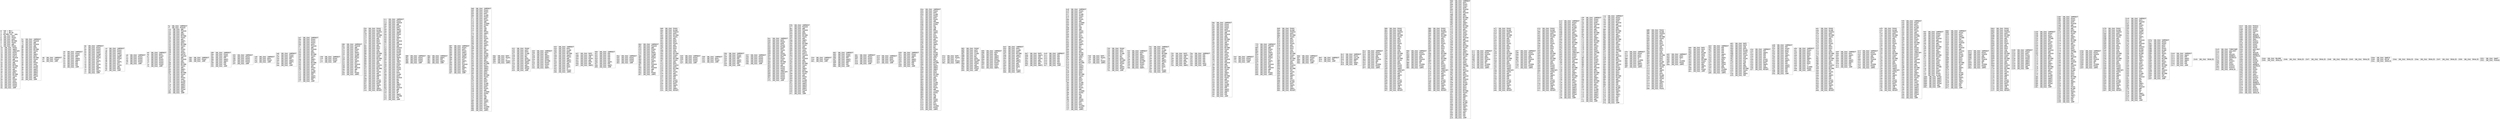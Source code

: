 digraph "graph.cfg.gv" {
	subgraph global {
		node [fontname=Courier fontsize=30.0 rank=same shape=box]
		block_0 [label="0: %00 = #0x1\l2: %01 = #0x40\l4: MSTORE(%01, %00)\l5: [NO_SSA] DUP1\l6: [NO_SSA] PUSH1\l8: [NO_SSA] DUP2\l9: [NO_SSA] MSTORE\la: [NO_SSA] PUSH1\lc: [NO_SSA] ADD\ld: [NO_SSA] PUSH2\l10: [NO_SSA] PUSH1\l12: [NO_SSA] SWAP2\l13: [NO_SSA] CODECOPY\l14: [NO_SSA] PUSH1\l16: [NO_SSA] PUSH1\l18: [NO_SSA] DUP12\l19: [NO_SSA] PUSH20\l2e: [NO_SSA] AND\l2f: [NO_SSA] PUSH20\l44: [NO_SSA] AND\l45: [NO_SSA] DUP2\l46: [NO_SSA] MSTORE\l47: [NO_SSA] PUSH1\l49: [NO_SSA] ADD\l4a: [NO_SSA] SWAP1\l4b: [NO_SSA] DUP2\l4c: [NO_SSA] MSTORE\l4d: [NO_SSA] PUSH1\l4f: [NO_SSA] ADD\l50: [NO_SSA] PUSH1\l52: [NO_SSA] SHA3\l53: [NO_SSA] PUSH1\l55: [NO_SSA] PUSH2\l58: [NO_SSA] PUSH2\l5b: [NO_SSA] JUMP\l"]
		block_5c [label="5c: [NO_SSA] JUMPDEST\l5d: [NO_SSA] PUSH20\l72: [NO_SSA] AND\l73: [NO_SSA] PUSH20\l88: [NO_SSA] AND\l89: [NO_SSA] DUP2\l8a: [NO_SSA] MSTORE\l8b: [NO_SSA] PUSH1\l8d: [NO_SSA] ADD\l8e: [NO_SSA] SWAP1\l8f: [NO_SSA] DUP2\l90: [NO_SSA] MSTORE\l91: [NO_SSA] PUSH1\l93: [NO_SSA] ADD\l94: [NO_SSA] PUSH1\l96: [NO_SSA] SHA3\l97: [NO_SSA] SLOAD\l98: [NO_SSA] PUSH2\l9b: [NO_SSA] SWAP1\l9c: [NO_SSA] SWAP3\l9d: [NO_SSA] SWAP2\l9e: [NO_SSA] SWAP1\l9f: [NO_SSA] PUSH4\la4: [NO_SSA] AND\la5: [NO_SSA] JUMP\l"]
		block_a6 [label="a6: [NO_SSA] JUMPDEST\la7: [NO_SSA] PUSH2\laa: [NO_SSA] JUMP\l"]
		block_ab [label="ab: [NO_SSA] JUMPDEST\lac: [NO_SSA] PUSH1\lae: [NO_SSA] SWAP1\laf: [NO_SSA] POP\lb0: [NO_SSA] SWAP4\lb1: [NO_SSA] SWAP3\lb2: [NO_SSA] POP\lb3: [NO_SSA] POP\lb4: [NO_SSA] POP\lb5: [NO_SSA] JUMP\l"]
		block_b6 [label="b6: [NO_SSA] JUMPDEST\lb7: [NO_SSA] PUSH1\lb9: [NO_SSA] PUSH1\lbb: [NO_SSA] PUSH1\lbd: [NO_SSA] SWAP1\lbe: [NO_SSA] SLOAD\lbf: [NO_SSA] SWAP1\lc0: [NO_SSA] PUSH2\lc3: [NO_SSA] EXP\lc4: [NO_SSA] SWAP1\lc5: [NO_SSA] DIV\lc6: [NO_SSA] PUSH1\lc8: [NO_SSA] AND\lc9: [NO_SSA] SWAP1\lca: [NO_SSA] POP\lcb: [NO_SSA] SWAP1\lcc: [NO_SSA] JUMP\l"]
		block_cd [label="cd: [NO_SSA] JUMPDEST\lce: [NO_SSA] PUSH1\ld0: [NO_SSA] PUSH1\ld2: [NO_SSA] SWAP1\ld3: [NO_SSA] SLOAD\ld4: [NO_SSA] SWAP1\ld5: [NO_SSA] PUSH2\ld8: [NO_SSA] EXP\ld9: [NO_SSA] SWAP1\lda: [NO_SSA] DIV\ldb: [NO_SSA] PUSH1\ldd: [NO_SSA] AND\lde: [NO_SSA] DUP2\ldf: [NO_SSA] JUMP\l"]
		block_e0 [label="e0: [NO_SSA] JUMPDEST\le1: [NO_SSA] PUSH1\le3: [NO_SSA] PUSH2\le6: [NO_SSA] PUSH2\le9: [NO_SSA] PUSH2\lec: [NO_SSA] JUMP\l"]
		block_ed [label="ed: [NO_SSA] JUMPDEST\lee: [NO_SSA] DUP5\lef: [NO_SSA] PUSH2\lf2: [NO_SSA] DUP6\lf3: [NO_SSA] PUSH1\lf5: [NO_SSA] PUSH1\lf7: [NO_SSA] PUSH2\lfa: [NO_SSA] PUSH2\lfd: [NO_SSA] JUMP\l"]
		block_fe [label="fe: [NO_SSA] JUMPDEST\lff: [NO_SSA] PUSH20\l114: [NO_SSA] AND\l115: [NO_SSA] PUSH20\l12a: [NO_SSA] AND\l12b: [NO_SSA] DUP2\l12c: [NO_SSA] MSTORE\l12d: [NO_SSA] PUSH1\l12f: [NO_SSA] ADD\l130: [NO_SSA] SWAP1\l131: [NO_SSA] DUP2\l132: [NO_SSA] MSTORE\l133: [NO_SSA] PUSH1\l135: [NO_SSA] ADD\l136: [NO_SSA] PUSH1\l138: [NO_SSA] SHA3\l139: [NO_SSA] PUSH1\l13b: [NO_SSA] DUP10\l13c: [NO_SSA] PUSH20\l151: [NO_SSA] AND\l152: [NO_SSA] PUSH20\l167: [NO_SSA] AND\l168: [NO_SSA] DUP2\l169: [NO_SSA] MSTORE\l16a: [NO_SSA] PUSH1\l16c: [NO_SSA] ADD\l16d: [NO_SSA] SWAP1\l16e: [NO_SSA] DUP2\l16f: [NO_SSA] MSTORE\l170: [NO_SSA] PUSH1\l172: [NO_SSA] ADD\l173: [NO_SSA] PUSH1\l175: [NO_SSA] SHA3\l176: [NO_SSA] SLOAD\l177: [NO_SSA] PUSH2\l17a: [NO_SSA] SWAP1\l17b: [NO_SSA] SWAP2\l17c: [NO_SSA] SWAP1\l17d: [NO_SSA] PUSH4\l182: [NO_SSA] AND\l183: [NO_SSA] JUMP\l"]
		block_184 [label="184: [NO_SSA] JUMPDEST\l185: [NO_SSA] PUSH2\l188: [NO_SSA] JUMP\l"]
		block_189 [label="189: [NO_SSA] JUMPDEST\l18a: [NO_SSA] PUSH1\l18c: [NO_SSA] SWAP1\l18d: [NO_SSA] POP\l18e: [NO_SSA] SWAP3\l18f: [NO_SSA] SWAP2\l190: [NO_SSA] POP\l191: [NO_SSA] POP\l192: [NO_SSA] JUMP\l"]
		block_193 [label="193: [NO_SSA] JUMPDEST\l194: [NO_SSA] PUSH1\l196: [NO_SSA] PUSH2\l199: [NO_SSA] PUSH2\l19c: [NO_SSA] PUSH2\l19f: [NO_SSA] JUMP\l"]
		block_1a0 [label="1a0: [NO_SSA] JUMPDEST\l1a1: [NO_SSA] DUP4\l1a2: [NO_SSA] PUSH2\l1a5: [NO_SSA] JUMP\l"]
		block_1a6 [label="1a6: [NO_SSA] JUMPDEST\l1a7: [NO_SSA] PUSH1\l1a9: [NO_SSA] SWAP1\l1aa: [NO_SSA] POP\l1ab: [NO_SSA] SWAP2\l1ac: [NO_SSA] SWAP1\l1ad: [NO_SSA] POP\l1ae: [NO_SSA] JUMP\l"]
		block_1af [label="1af: [NO_SSA] JUMPDEST\l1b0: [NO_SSA] PUSH1\l1b2: [NO_SSA] PUSH1\l1b4: [NO_SSA] PUSH1\l1b6: [NO_SSA] DUP4\l1b7: [NO_SSA] PUSH20\l1cc: [NO_SSA] AND\l1cd: [NO_SSA] PUSH20\l1e2: [NO_SSA] AND\l1e3: [NO_SSA] DUP2\l1e4: [NO_SSA] MSTORE\l1e5: [NO_SSA] PUSH1\l1e7: [NO_SSA] ADD\l1e8: [NO_SSA] SWAP1\l1e9: [NO_SSA] DUP2\l1ea: [NO_SSA] MSTORE\l1eb: [NO_SSA] PUSH1\l1ed: [NO_SSA] ADD\l1ee: [NO_SSA] PUSH1\l1f0: [NO_SSA] SHA3\l1f1: [NO_SSA] SLOAD\l1f2: [NO_SSA] SWAP1\l1f3: [NO_SSA] POP\l1f4: [NO_SSA] SWAP2\l1f5: [NO_SSA] SWAP1\l1f6: [NO_SSA] POP\l1f7: [NO_SSA] JUMP\l"]
		block_1f8 [label="1f8: [NO_SSA] JUMPDEST\l1f9: [NO_SSA] PUSH2\l1fc: [NO_SSA] PUSH2\l1ff: [NO_SSA] JUMP\l"]
		block_200 [label="200: [NO_SSA] JUMPDEST\l201: [NO_SSA] PUSH20\l216: [NO_SSA] AND\l217: [NO_SSA] PUSH1\l219: [NO_SSA] DUP1\l21a: [NO_SSA] SWAP1\l21b: [NO_SSA] SLOAD\l21c: [NO_SSA] SWAP1\l21d: [NO_SSA] PUSH2\l220: [NO_SSA] EXP\l221: [NO_SSA] SWAP1\l222: [NO_SSA] DIV\l223: [NO_SSA] PUSH20\l238: [NO_SSA] AND\l239: [NO_SSA] PUSH20\l24e: [NO_SSA] AND\l24f: [NO_SSA] EQ\l250: [NO_SSA] PUSH2\l253: [NO_SSA] JUMPI\l"]
		block_254 [label="254: [NO_SSA] PUSH1\l256: [NO_SSA] MLOAD\l257: [NO_SSA] PUSH32\l278: [NO_SSA] DUP2\l279: [NO_SSA] MSTORE\l27a: [NO_SSA] PUSH1\l27c: [NO_SSA] ADD\l27d: [NO_SSA] DUP1\l27e: [NO_SSA] DUP1\l27f: [NO_SSA] PUSH1\l281: [NO_SSA] ADD\l282: [NO_SSA] DUP3\l283: [NO_SSA] DUP2\l284: [NO_SSA] SUB\l285: [NO_SSA] DUP3\l286: [NO_SSA] MSTORE\l287: [NO_SSA] PUSH1\l289: [NO_SSA] DUP2\l28a: [NO_SSA] MSTORE\l28b: [NO_SSA] PUSH1\l28d: [NO_SSA] ADD\l28e: [NO_SSA] DUP1\l28f: [NO_SSA] PUSH32\l2b0: [NO_SSA] DUP2\l2b1: [NO_SSA] MSTORE\l2b2: [NO_SSA] POP\l2b3: [NO_SSA] PUSH1\l2b5: [NO_SSA] ADD\l2b6: [NO_SSA] SWAP2\l2b7: [NO_SSA] POP\l2b8: [NO_SSA] POP\l2b9: [NO_SSA] PUSH1\l2bb: [NO_SSA] MLOAD\l2bc: [NO_SSA] DUP1\l2bd: [NO_SSA] SWAP2\l2be: [NO_SSA] SUB\l2bf: [NO_SSA] SWAP1\l2c0: [NO_SSA] REVERT\l"]
		block_2c1 [label="2c1: [NO_SSA] JUMPDEST\l2c2: [NO_SSA] PUSH1\l2c4: [NO_SSA] PUSH20\l2d9: [NO_SSA] AND\l2da: [NO_SSA] PUSH1\l2dc: [NO_SSA] DUP1\l2dd: [NO_SSA] SWAP1\l2de: [NO_SSA] SLOAD\l2df: [NO_SSA] SWAP1\l2e0: [NO_SSA] PUSH2\l2e3: [NO_SSA] EXP\l2e4: [NO_SSA] SWAP1\l2e5: [NO_SSA] DIV\l2e6: [NO_SSA] PUSH20\l2fb: [NO_SSA] AND\l2fc: [NO_SSA] PUSH20\l311: [NO_SSA] AND\l312: [NO_SSA] PUSH32\l333: [NO_SSA] PUSH1\l335: [NO_SSA] MLOAD\l336: [NO_SSA] PUSH1\l338: [NO_SSA] MLOAD\l339: [NO_SSA] DUP1\l33a: [NO_SSA] SWAP2\l33b: [NO_SSA] SUB\l33c: [NO_SSA] SWAP1\l33d: [NO_SSA] LOG3\l33e: [NO_SSA] PUSH1\l340: [NO_SSA] DUP1\l341: [NO_SSA] PUSH1\l343: [NO_SSA] PUSH2\l346: [NO_SSA] EXP\l347: [NO_SSA] DUP2\l348: [NO_SSA] SLOAD\l349: [NO_SSA] DUP2\l34a: [NO_SSA] PUSH20\l35f: [NO_SSA] MUL\l360: [NO_SSA] NOT\l361: [NO_SSA] AND\l362: [NO_SSA] SWAP1\l363: [NO_SSA] DUP4\l364: [NO_SSA] PUSH20\l379: [NO_SSA] AND\l37a: [NO_SSA] MUL\l37b: [NO_SSA] OR\l37c: [NO_SSA] SWAP1\l37d: [NO_SSA] SSTORE\l37e: [NO_SSA] POP\l37f: [NO_SSA] JUMP\l"]
		block_380 [label="380: [NO_SSA] JUMPDEST\l381: [NO_SSA] PUSH1\l383: [NO_SSA] PUSH2\l386: [NO_SSA] PUSH2\l389: [NO_SSA] JUMP\l"]
		block_38a [label="38a: [NO_SSA] JUMPDEST\l38b: [NO_SSA] SWAP1\l38c: [NO_SSA] POP\l38d: [NO_SSA] SWAP1\l38e: [NO_SSA] JUMP\l"]
		block_38f [label="38f: [NO_SSA] JUMPDEST\l390: [NO_SSA] PUSH1\l392: [NO_SSA] DUP1\l393: [NO_SSA] PUSH1\l395: [NO_SSA] SWAP1\l396: [NO_SSA] SLOAD\l397: [NO_SSA] SWAP1\l398: [NO_SSA] PUSH2\l39b: [NO_SSA] EXP\l39c: [NO_SSA] SWAP1\l39d: [NO_SSA] DIV\l39e: [NO_SSA] PUSH20\l3b3: [NO_SSA] AND\l3b4: [NO_SSA] SWAP1\l3b5: [NO_SSA] POP\l3b6: [NO_SSA] SWAP1\l3b7: [NO_SSA] JUMP\l"]
		block_3b8 [label="3b8: [NO_SSA] JUMPDEST\l3b9: [NO_SSA] PUSH1\l3bb: [NO_SSA] PUSH1\l3bd: [NO_SSA] DUP1\l3be: [NO_SSA] SLOAD\l3bf: [NO_SSA] PUSH1\l3c1: [NO_SSA] DUP2\l3c2: [NO_SSA] PUSH1\l3c4: [NO_SSA] AND\l3c5: [NO_SSA] ISZERO\l3c6: [NO_SSA] PUSH2\l3c9: [NO_SSA] MUL\l3ca: [NO_SSA] SUB\l3cb: [NO_SSA] AND\l3cc: [NO_SSA] PUSH1\l3ce: [NO_SSA] SWAP1\l3cf: [NO_SSA] DIV\l3d0: [NO_SSA] DUP1\l3d1: [NO_SSA] PUSH1\l3d3: [NO_SSA] ADD\l3d4: [NO_SSA] PUSH1\l3d6: [NO_SSA] DUP1\l3d7: [NO_SSA] SWAP2\l3d8: [NO_SSA] DIV\l3d9: [NO_SSA] MUL\l3da: [NO_SSA] PUSH1\l3dc: [NO_SSA] ADD\l3dd: [NO_SSA] PUSH1\l3df: [NO_SSA] MLOAD\l3e0: [NO_SSA] SWAP1\l3e1: [NO_SSA] DUP2\l3e2: [NO_SSA] ADD\l3e3: [NO_SSA] PUSH1\l3e5: [NO_SSA] MSTORE\l3e6: [NO_SSA] DUP1\l3e7: [NO_SSA] SWAP3\l3e8: [NO_SSA] SWAP2\l3e9: [NO_SSA] SWAP1\l3ea: [NO_SSA] DUP2\l3eb: [NO_SSA] DUP2\l3ec: [NO_SSA] MSTORE\l3ed: [NO_SSA] PUSH1\l3ef: [NO_SSA] ADD\l3f0: [NO_SSA] DUP3\l3f1: [NO_SSA] DUP1\l3f2: [NO_SSA] SLOAD\l3f3: [NO_SSA] PUSH1\l3f5: [NO_SSA] DUP2\l3f6: [NO_SSA] PUSH1\l3f8: [NO_SSA] AND\l3f9: [NO_SSA] ISZERO\l3fa: [NO_SSA] PUSH2\l3fd: [NO_SSA] MUL\l3fe: [NO_SSA] SUB\l3ff: [NO_SSA] AND\l400: [NO_SSA] PUSH1\l402: [NO_SSA] SWAP1\l403: [NO_SSA] DIV\l404: [NO_SSA] DUP1\l405: [NO_SSA] ISZERO\l406: [NO_SSA] PUSH2\l409: [NO_SSA] JUMPI\l"]
		block_40a [label="40a: [NO_SSA] DUP1\l40b: [NO_SSA] PUSH1\l40d: [NO_SSA] LT\l40e: [NO_SSA] PUSH2\l411: [NO_SSA] JUMPI\l"]
		block_412 [label="412: [NO_SSA] PUSH2\l415: [NO_SSA] DUP1\l416: [NO_SSA] DUP4\l417: [NO_SSA] SLOAD\l418: [NO_SSA] DIV\l419: [NO_SSA] MUL\l41a: [NO_SSA] DUP4\l41b: [NO_SSA] MSTORE\l41c: [NO_SSA] SWAP2\l41d: [NO_SSA] PUSH1\l41f: [NO_SSA] ADD\l420: [NO_SSA] SWAP2\l421: [NO_SSA] PUSH2\l424: [NO_SSA] JUMP\l"]
		block_425 [label="425: [NO_SSA] JUMPDEST\l426: [NO_SSA] DUP3\l427: [NO_SSA] ADD\l428: [NO_SSA] SWAP2\l429: [NO_SSA] SWAP1\l42a: [NO_SSA] PUSH1\l42c: [NO_SSA] MSTORE\l42d: [NO_SSA] PUSH1\l42f: [NO_SSA] PUSH1\l431: [NO_SSA] SHA3\l432: [NO_SSA] SWAP1\l"]
		block_433 [label="433: [NO_SSA] JUMPDEST\l434: [NO_SSA] DUP2\l435: [NO_SSA] SLOAD\l436: [NO_SSA] DUP2\l437: [NO_SSA] MSTORE\l438: [NO_SSA] SWAP1\l439: [NO_SSA] PUSH1\l43b: [NO_SSA] ADD\l43c: [NO_SSA] SWAP1\l43d: [NO_SSA] PUSH1\l43f: [NO_SSA] ADD\l440: [NO_SSA] DUP1\l441: [NO_SSA] DUP4\l442: [NO_SSA] GT\l443: [NO_SSA] PUSH2\l446: [NO_SSA] JUMPI\l"]
		block_447 [label="447: [NO_SSA] DUP3\l448: [NO_SSA] SWAP1\l449: [NO_SSA] SUB\l44a: [NO_SSA] PUSH1\l44c: [NO_SSA] AND\l44d: [NO_SSA] DUP3\l44e: [NO_SSA] ADD\l44f: [NO_SSA] SWAP2\l"]
		block_450 [label="450: [NO_SSA] JUMPDEST\l451: [NO_SSA] POP\l452: [NO_SSA] POP\l453: [NO_SSA] POP\l454: [NO_SSA] POP\l455: [NO_SSA] POP\l456: [NO_SSA] SWAP1\l457: [NO_SSA] POP\l458: [NO_SSA] SWAP1\l459: [NO_SSA] JUMP\l"]
		block_45a [label="45a: [NO_SSA] JUMPDEST\l45b: [NO_SSA] PUSH1\l45d: [NO_SSA] PUSH2\l460: [NO_SSA] PUSH2\l463: [NO_SSA] JUMP\l"]
		block_464 [label="464: [NO_SSA] JUMPDEST\l465: [NO_SSA] PUSH20\l47a: [NO_SSA] AND\l47b: [NO_SSA] PUSH1\l47d: [NO_SSA] DUP1\l47e: [NO_SSA] SWAP1\l47f: [NO_SSA] SLOAD\l480: [NO_SSA] SWAP1\l481: [NO_SSA] PUSH2\l484: [NO_SSA] EXP\l485: [NO_SSA] SWAP1\l486: [NO_SSA] DIV\l487: [NO_SSA] PUSH20\l49c: [NO_SSA] AND\l49d: [NO_SSA] PUSH20\l4b2: [NO_SSA] AND\l4b3: [NO_SSA] EQ\l4b4: [NO_SSA] PUSH2\l4b7: [NO_SSA] JUMPI\l"]
		block_4b8 [label="4b8: [NO_SSA] PUSH1\l4ba: [NO_SSA] MLOAD\l4bb: [NO_SSA] PUSH32\l4dc: [NO_SSA] DUP2\l4dd: [NO_SSA] MSTORE\l4de: [NO_SSA] PUSH1\l4e0: [NO_SSA] ADD\l4e1: [NO_SSA] DUP1\l4e2: [NO_SSA] DUP1\l4e3: [NO_SSA] PUSH1\l4e5: [NO_SSA] ADD\l4e6: [NO_SSA] DUP3\l4e7: [NO_SSA] DUP2\l4e8: [NO_SSA] SUB\l4e9: [NO_SSA] DUP3\l4ea: [NO_SSA] MSTORE\l4eb: [NO_SSA] PUSH1\l4ed: [NO_SSA] DUP2\l4ee: [NO_SSA] MSTORE\l4ef: [NO_SSA] PUSH1\l4f1: [NO_SSA] ADD\l4f2: [NO_SSA] DUP1\l4f3: [NO_SSA] PUSH32\l514: [NO_SSA] DUP2\l515: [NO_SSA] MSTORE\l516: [NO_SSA] POP\l517: [NO_SSA] PUSH1\l519: [NO_SSA] ADD\l51a: [NO_SSA] SWAP2\l51b: [NO_SSA] POP\l51c: [NO_SSA] POP\l51d: [NO_SSA] PUSH1\l51f: [NO_SSA] MLOAD\l520: [NO_SSA] DUP1\l521: [NO_SSA] SWAP2\l522: [NO_SSA] SUB\l523: [NO_SSA] SWAP1\l524: [NO_SSA] REVERT\l"]
		block_525 [label="525: [NO_SSA] JUMPDEST\l526: [NO_SSA] PUSH2\l529: [NO_SSA] PUSH2\l52c: [NO_SSA] PUSH2\l52f: [NO_SSA] JUMP\l"]
		block_530 [label="530: [NO_SSA] JUMPDEST\l531: [NO_SSA] DUP4\l532: [NO_SSA] PUSH2\l535: [NO_SSA] JUMP\l"]
		block_536 [label="536: [NO_SSA] JUMPDEST\l537: [NO_SSA] PUSH1\l539: [NO_SSA] SWAP1\l53a: [NO_SSA] POP\l53b: [NO_SSA] SWAP2\l53c: [NO_SSA] SWAP1\l53d: [NO_SSA] POP\l53e: [NO_SSA] JUMP\l"]
		block_53f [label="53f: [NO_SSA] JUMPDEST\l540: [NO_SSA] PUSH1\l542: [NO_SSA] PUSH2\l545: [NO_SSA] PUSH2\l548: [NO_SSA] PUSH2\l54b: [NO_SSA] JUMP\l"]
		block_54c [label="54c: [NO_SSA] JUMPDEST\l54d: [NO_SSA] DUP5\l54e: [NO_SSA] PUSH2\l551: [NO_SSA] DUP6\l552: [NO_SSA] PUSH1\l554: [NO_SSA] MLOAD\l555: [NO_SSA] DUP1\l556: [NO_SSA] PUSH1\l558: [NO_SSA] ADD\l559: [NO_SSA] PUSH1\l55b: [NO_SSA] MSTORE\l55c: [NO_SSA] DUP1\l55d: [NO_SSA] PUSH1\l55f: [NO_SSA] DUP2\l560: [NO_SSA] MSTORE\l561: [NO_SSA] PUSH1\l563: [NO_SSA] ADD\l564: [NO_SSA] PUSH2\l567: [NO_SSA] PUSH1\l569: [NO_SSA] SWAP2\l56a: [NO_SSA] CODECOPY\l56b: [NO_SSA] PUSH1\l56d: [NO_SSA] PUSH1\l56f: [NO_SSA] PUSH2\l572: [NO_SSA] PUSH2\l575: [NO_SSA] JUMP\l"]
		block_576 [label="576: [NO_SSA] JUMPDEST\l577: [NO_SSA] PUSH20\l58c: [NO_SSA] AND\l58d: [NO_SSA] PUSH20\l5a2: [NO_SSA] AND\l5a3: [NO_SSA] DUP2\l5a4: [NO_SSA] MSTORE\l5a5: [NO_SSA] PUSH1\l5a7: [NO_SSA] ADD\l5a8: [NO_SSA] SWAP1\l5a9: [NO_SSA] DUP2\l5aa: [NO_SSA] MSTORE\l5ab: [NO_SSA] PUSH1\l5ad: [NO_SSA] ADD\l5ae: [NO_SSA] PUSH1\l5b0: [NO_SSA] SHA3\l5b1: [NO_SSA] PUSH1\l5b3: [NO_SSA] DUP11\l5b4: [NO_SSA] PUSH20\l5c9: [NO_SSA] AND\l5ca: [NO_SSA] PUSH20\l5df: [NO_SSA] AND\l5e0: [NO_SSA] DUP2\l5e1: [NO_SSA] MSTORE\l5e2: [NO_SSA] PUSH1\l5e4: [NO_SSA] ADD\l5e5: [NO_SSA] SWAP1\l5e6: [NO_SSA] DUP2\l5e7: [NO_SSA] MSTORE\l5e8: [NO_SSA] PUSH1\l5ea: [NO_SSA] ADD\l5eb: [NO_SSA] PUSH1\l5ed: [NO_SSA] SHA3\l5ee: [NO_SSA] SLOAD\l5ef: [NO_SSA] PUSH2\l5f2: [NO_SSA] SWAP1\l5f3: [NO_SSA] SWAP3\l5f4: [NO_SSA] SWAP2\l5f5: [NO_SSA] SWAP1\l5f6: [NO_SSA] PUSH4\l5fb: [NO_SSA] AND\l5fc: [NO_SSA] JUMP\l"]
		block_5fd [label="5fd: [NO_SSA] JUMPDEST\l5fe: [NO_SSA] PUSH2\l601: [NO_SSA] JUMP\l"]
		block_602 [label="602: [NO_SSA] JUMPDEST\l603: [NO_SSA] PUSH1\l605: [NO_SSA] SWAP1\l606: [NO_SSA] POP\l607: [NO_SSA] SWAP3\l608: [NO_SSA] SWAP2\l609: [NO_SSA] POP\l60a: [NO_SSA] POP\l60b: [NO_SSA] JUMP\l"]
		block_60c [label="60c: [NO_SSA] JUMPDEST\l60d: [NO_SSA] PUSH1\l60f: [NO_SSA] PUSH2\l612: [NO_SSA] PUSH2\l615: [NO_SSA] PUSH2\l618: [NO_SSA] JUMP\l"]
		block_619 [label="619: [NO_SSA] JUMPDEST\l61a: [NO_SSA] DUP5\l61b: [NO_SSA] DUP5\l61c: [NO_SSA] PUSH2\l61f: [NO_SSA] JUMP\l"]
		block_620 [label="620: [NO_SSA] JUMPDEST\l621: [NO_SSA] PUSH1\l623: [NO_SSA] SWAP1\l624: [NO_SSA] POP\l625: [NO_SSA] SWAP3\l626: [NO_SSA] SWAP2\l627: [NO_SSA] POP\l628: [NO_SSA] POP\l629: [NO_SSA] JUMP\l"]
		block_62a [label="62a: [NO_SSA] JUMPDEST\l62b: [NO_SSA] PUSH1\l62d: [NO_SSA] DUP1\l62e: [NO_SSA] SLOAD\l62f: [NO_SSA] PUSH1\l631: [NO_SSA] DUP2\l632: [NO_SSA] PUSH1\l634: [NO_SSA] AND\l635: [NO_SSA] ISZERO\l636: [NO_SSA] PUSH2\l639: [NO_SSA] MUL\l63a: [NO_SSA] SUB\l63b: [NO_SSA] AND\l63c: [NO_SSA] PUSH1\l63e: [NO_SSA] SWAP1\l63f: [NO_SSA] DIV\l640: [NO_SSA] DUP1\l641: [NO_SSA] PUSH1\l643: [NO_SSA] ADD\l644: [NO_SSA] PUSH1\l646: [NO_SSA] DUP1\l647: [NO_SSA] SWAP2\l648: [NO_SSA] DIV\l649: [NO_SSA] MUL\l64a: [NO_SSA] PUSH1\l64c: [NO_SSA] ADD\l64d: [NO_SSA] PUSH1\l64f: [NO_SSA] MLOAD\l650: [NO_SSA] SWAP1\l651: [NO_SSA] DUP2\l652: [NO_SSA] ADD\l653: [NO_SSA] PUSH1\l655: [NO_SSA] MSTORE\l656: [NO_SSA] DUP1\l657: [NO_SSA] SWAP3\l658: [NO_SSA] SWAP2\l659: [NO_SSA] SWAP1\l65a: [NO_SSA] DUP2\l65b: [NO_SSA] DUP2\l65c: [NO_SSA] MSTORE\l65d: [NO_SSA] PUSH1\l65f: [NO_SSA] ADD\l660: [NO_SSA] DUP3\l661: [NO_SSA] DUP1\l662: [NO_SSA] SLOAD\l663: [NO_SSA] PUSH1\l665: [NO_SSA] DUP2\l666: [NO_SSA] PUSH1\l668: [NO_SSA] AND\l669: [NO_SSA] ISZERO\l66a: [NO_SSA] PUSH2\l66d: [NO_SSA] MUL\l66e: [NO_SSA] SUB\l66f: [NO_SSA] AND\l670: [NO_SSA] PUSH1\l672: [NO_SSA] SWAP1\l673: [NO_SSA] DIV\l674: [NO_SSA] DUP1\l675: [NO_SSA] ISZERO\l676: [NO_SSA] PUSH2\l679: [NO_SSA] JUMPI\l"]
		block_67a [label="67a: [NO_SSA] DUP1\l67b: [NO_SSA] PUSH1\l67d: [NO_SSA] LT\l67e: [NO_SSA] PUSH2\l681: [NO_SSA] JUMPI\l"]
		block_682 [label="682: [NO_SSA] PUSH2\l685: [NO_SSA] DUP1\l686: [NO_SSA] DUP4\l687: [NO_SSA] SLOAD\l688: [NO_SSA] DIV\l689: [NO_SSA] MUL\l68a: [NO_SSA] DUP4\l68b: [NO_SSA] MSTORE\l68c: [NO_SSA] SWAP2\l68d: [NO_SSA] PUSH1\l68f: [NO_SSA] ADD\l690: [NO_SSA] SWAP2\l691: [NO_SSA] PUSH2\l694: [NO_SSA] JUMP\l"]
		block_695 [label="695: [NO_SSA] JUMPDEST\l696: [NO_SSA] DUP3\l697: [NO_SSA] ADD\l698: [NO_SSA] SWAP2\l699: [NO_SSA] SWAP1\l69a: [NO_SSA] PUSH1\l69c: [NO_SSA] MSTORE\l69d: [NO_SSA] PUSH1\l69f: [NO_SSA] PUSH1\l6a1: [NO_SSA] SHA3\l6a2: [NO_SSA] SWAP1\l"]
		block_6a3 [label="6a3: [NO_SSA] JUMPDEST\l6a4: [NO_SSA] DUP2\l6a5: [NO_SSA] SLOAD\l6a6: [NO_SSA] DUP2\l6a7: [NO_SSA] MSTORE\l6a8: [NO_SSA] SWAP1\l6a9: [NO_SSA] PUSH1\l6ab: [NO_SSA] ADD\l6ac: [NO_SSA] SWAP1\l6ad: [NO_SSA] PUSH1\l6af: [NO_SSA] ADD\l6b0: [NO_SSA] DUP1\l6b1: [NO_SSA] DUP4\l6b2: [NO_SSA] GT\l6b3: [NO_SSA] PUSH2\l6b6: [NO_SSA] JUMPI\l"]
		block_6b7 [label="6b7: [NO_SSA] DUP3\l6b8: [NO_SSA] SWAP1\l6b9: [NO_SSA] SUB\l6ba: [NO_SSA] PUSH1\l6bc: [NO_SSA] AND\l6bd: [NO_SSA] DUP3\l6be: [NO_SSA] ADD\l6bf: [NO_SSA] SWAP2\l"]
		block_6c0 [label="6c0: [NO_SSA] JUMPDEST\l6c1: [NO_SSA] POP\l6c2: [NO_SSA] POP\l6c3: [NO_SSA] POP\l6c4: [NO_SSA] POP\l6c5: [NO_SSA] POP\l6c6: [NO_SSA] DUP2\l6c7: [NO_SSA] JUMP\l"]
		block_6c8 [label="6c8: [NO_SSA] JUMPDEST\l6c9: [NO_SSA] PUSH1\l6cb: [NO_SSA] DUP1\l6cc: [NO_SSA] SLOAD\l6cd: [NO_SSA] PUSH1\l6cf: [NO_SSA] DUP2\l6d0: [NO_SSA] PUSH1\l6d2: [NO_SSA] AND\l6d3: [NO_SSA] ISZERO\l6d4: [NO_SSA] PUSH2\l6d7: [NO_SSA] MUL\l6d8: [NO_SSA] SUB\l6d9: [NO_SSA] AND\l6da: [NO_SSA] PUSH1\l6dc: [NO_SSA] SWAP1\l6dd: [NO_SSA] DIV\l6de: [NO_SSA] DUP1\l6df: [NO_SSA] PUSH1\l6e1: [NO_SSA] ADD\l6e2: [NO_SSA] PUSH1\l6e4: [NO_SSA] DUP1\l6e5: [NO_SSA] SWAP2\l6e6: [NO_SSA] DIV\l6e7: [NO_SSA] MUL\l6e8: [NO_SSA] PUSH1\l6ea: [NO_SSA] ADD\l6eb: [NO_SSA] PUSH1\l6ed: [NO_SSA] MLOAD\l6ee: [NO_SSA] SWAP1\l6ef: [NO_SSA] DUP2\l6f0: [NO_SSA] ADD\l6f1: [NO_SSA] PUSH1\l6f3: [NO_SSA] MSTORE\l6f4: [NO_SSA] DUP1\l6f5: [NO_SSA] SWAP3\l6f6: [NO_SSA] SWAP2\l6f7: [NO_SSA] SWAP1\l6f8: [NO_SSA] DUP2\l6f9: [NO_SSA] DUP2\l6fa: [NO_SSA] MSTORE\l6fb: [NO_SSA] PUSH1\l6fd: [NO_SSA] ADD\l6fe: [NO_SSA] DUP3\l6ff: [NO_SSA] DUP1\l700: [NO_SSA] SLOAD\l701: [NO_SSA] PUSH1\l703: [NO_SSA] DUP2\l704: [NO_SSA] PUSH1\l706: [NO_SSA] AND\l707: [NO_SSA] ISZERO\l708: [NO_SSA] PUSH2\l70b: [NO_SSA] MUL\l70c: [NO_SSA] SUB\l70d: [NO_SSA] AND\l70e: [NO_SSA] PUSH1\l710: [NO_SSA] SWAP1\l711: [NO_SSA] DIV\l712: [NO_SSA] DUP1\l713: [NO_SSA] ISZERO\l714: [NO_SSA] PUSH2\l717: [NO_SSA] JUMPI\l"]
		block_718 [label="718: [NO_SSA] DUP1\l719: [NO_SSA] PUSH1\l71b: [NO_SSA] LT\l71c: [NO_SSA] PUSH2\l71f: [NO_SSA] JUMPI\l"]
		block_720 [label="720: [NO_SSA] PUSH2\l723: [NO_SSA] DUP1\l724: [NO_SSA] DUP4\l725: [NO_SSA] SLOAD\l726: [NO_SSA] DIV\l727: [NO_SSA] MUL\l728: [NO_SSA] DUP4\l729: [NO_SSA] MSTORE\l72a: [NO_SSA] SWAP2\l72b: [NO_SSA] PUSH1\l72d: [NO_SSA] ADD\l72e: [NO_SSA] SWAP2\l72f: [NO_SSA] PUSH2\l732: [NO_SSA] JUMP\l"]
		block_733 [label="733: [NO_SSA] JUMPDEST\l734: [NO_SSA] DUP3\l735: [NO_SSA] ADD\l736: [NO_SSA] SWAP2\l737: [NO_SSA] SWAP1\l738: [NO_SSA] PUSH1\l73a: [NO_SSA] MSTORE\l73b: [NO_SSA] PUSH1\l73d: [NO_SSA] PUSH1\l73f: [NO_SSA] SHA3\l740: [NO_SSA] SWAP1\l"]
		block_741 [label="741: [NO_SSA] JUMPDEST\l742: [NO_SSA] DUP2\l743: [NO_SSA] SLOAD\l744: [NO_SSA] DUP2\l745: [NO_SSA] MSTORE\l746: [NO_SSA] SWAP1\l747: [NO_SSA] PUSH1\l749: [NO_SSA] ADD\l74a: [NO_SSA] SWAP1\l74b: [NO_SSA] PUSH1\l74d: [NO_SSA] ADD\l74e: [NO_SSA] DUP1\l74f: [NO_SSA] DUP4\l750: [NO_SSA] GT\l751: [NO_SSA] PUSH2\l754: [NO_SSA] JUMPI\l"]
		block_755 [label="755: [NO_SSA] DUP3\l756: [NO_SSA] SWAP1\l757: [NO_SSA] SUB\l758: [NO_SSA] PUSH1\l75a: [NO_SSA] AND\l75b: [NO_SSA] DUP3\l75c: [NO_SSA] ADD\l75d: [NO_SSA] SWAP2\l"]
		block_75e [label="75e: [NO_SSA] JUMPDEST\l75f: [NO_SSA] POP\l760: [NO_SSA] POP\l761: [NO_SSA] POP\l762: [NO_SSA] POP\l763: [NO_SSA] POP\l764: [NO_SSA] DUP2\l765: [NO_SSA] JUMP\l"]
		block_766 [label="766: [NO_SSA] JUMPDEST\l767: [NO_SSA] PUSH1\l769: [NO_SSA] PUSH1\l76b: [NO_SSA] PUSH1\l76d: [NO_SSA] DUP5\l76e: [NO_SSA] PUSH20\l783: [NO_SSA] AND\l784: [NO_SSA] PUSH20\l799: [NO_SSA] AND\l79a: [NO_SSA] DUP2\l79b: [NO_SSA] MSTORE\l79c: [NO_SSA] PUSH1\l79e: [NO_SSA] ADD\l79f: [NO_SSA] SWAP1\l7a0: [NO_SSA] DUP2\l7a1: [NO_SSA] MSTORE\l7a2: [NO_SSA] PUSH1\l7a4: [NO_SSA] ADD\l7a5: [NO_SSA] PUSH1\l7a7: [NO_SSA] SHA3\l7a8: [NO_SSA] PUSH1\l7aa: [NO_SSA] DUP4\l7ab: [NO_SSA] PUSH20\l7c0: [NO_SSA] AND\l7c1: [NO_SSA] PUSH20\l7d6: [NO_SSA] AND\l7d7: [NO_SSA] DUP2\l7d8: [NO_SSA] MSTORE\l7d9: [NO_SSA] PUSH1\l7db: [NO_SSA] ADD\l7dc: [NO_SSA] SWAP1\l7dd: [NO_SSA] DUP2\l7de: [NO_SSA] MSTORE\l7df: [NO_SSA] PUSH1\l7e1: [NO_SSA] ADD\l7e2: [NO_SSA] PUSH1\l7e4: [NO_SSA] SHA3\l7e5: [NO_SSA] SLOAD\l7e6: [NO_SSA] SWAP1\l7e7: [NO_SSA] POP\l7e8: [NO_SSA] SWAP3\l7e9: [NO_SSA] SWAP2\l7ea: [NO_SSA] POP\l7eb: [NO_SSA] POP\l7ec: [NO_SSA] JUMP\l"]
		block_7ed [label="7ed: [NO_SSA] JUMPDEST\l7ee: [NO_SSA] PUSH2\l7f1: [NO_SSA] PUSH2\l7f4: [NO_SSA] JUMP\l"]
		block_7f5 [label="7f5: [NO_SSA] JUMPDEST\l7f6: [NO_SSA] PUSH20\l80b: [NO_SSA] AND\l80c: [NO_SSA] PUSH1\l80e: [NO_SSA] DUP1\l80f: [NO_SSA] SWAP1\l810: [NO_SSA] SLOAD\l811: [NO_SSA] SWAP1\l812: [NO_SSA] PUSH2\l815: [NO_SSA] EXP\l816: [NO_SSA] SWAP1\l817: [NO_SSA] DIV\l818: [NO_SSA] PUSH20\l82d: [NO_SSA] AND\l82e: [NO_SSA] PUSH20\l843: [NO_SSA] AND\l844: [NO_SSA] EQ\l845: [NO_SSA] PUSH2\l848: [NO_SSA] JUMPI\l"]
		block_849 [label="849: [NO_SSA] PUSH1\l84b: [NO_SSA] MLOAD\l84c: [NO_SSA] PUSH32\l86d: [NO_SSA] DUP2\l86e: [NO_SSA] MSTORE\l86f: [NO_SSA] PUSH1\l871: [NO_SSA] ADD\l872: [NO_SSA] DUP1\l873: [NO_SSA] DUP1\l874: [NO_SSA] PUSH1\l876: [NO_SSA] ADD\l877: [NO_SSA] DUP3\l878: [NO_SSA] DUP2\l879: [NO_SSA] SUB\l87a: [NO_SSA] DUP3\l87b: [NO_SSA] MSTORE\l87c: [NO_SSA] PUSH1\l87e: [NO_SSA] DUP2\l87f: [NO_SSA] MSTORE\l880: [NO_SSA] PUSH1\l882: [NO_SSA] ADD\l883: [NO_SSA] DUP1\l884: [NO_SSA] PUSH32\l8a5: [NO_SSA] DUP2\l8a6: [NO_SSA] MSTORE\l8a7: [NO_SSA] POP\l8a8: [NO_SSA] PUSH1\l8aa: [NO_SSA] ADD\l8ab: [NO_SSA] SWAP2\l8ac: [NO_SSA] POP\l8ad: [NO_SSA] POP\l8ae: [NO_SSA] PUSH1\l8b0: [NO_SSA] MLOAD\l8b1: [NO_SSA] DUP1\l8b2: [NO_SSA] SWAP2\l8b3: [NO_SSA] SUB\l8b4: [NO_SSA] SWAP1\l8b5: [NO_SSA] REVERT\l"]
		block_8b6 [label="8b6: [NO_SSA] JUMPDEST\l8b7: [NO_SSA] PUSH2\l8ba: [NO_SSA] DUP2\l8bb: [NO_SSA] PUSH2\l8be: [NO_SSA] JUMP\l"]
		block_8bf [label="8bf: [NO_SSA] JUMPDEST\l8c0: [NO_SSA] POP\l8c1: [NO_SSA] JUMP\l"]
		block_8c2 [label="8c2: [NO_SSA] JUMPDEST\l8c3: [NO_SSA] PUSH1\l8c5: [NO_SSA] CALLER\l8c6: [NO_SSA] SWAP1\l8c7: [NO_SSA] POP\l8c8: [NO_SSA] SWAP1\l8c9: [NO_SSA] JUMP\l"]
		block_8ca [label="8ca: [NO_SSA] JUMPDEST\l8cb: [NO_SSA] PUSH1\l8cd: [NO_SSA] PUSH20\l8e2: [NO_SSA] AND\l8e3: [NO_SSA] DUP4\l8e4: [NO_SSA] PUSH20\l8f9: [NO_SSA] AND\l8fa: [NO_SSA] EQ\l8fb: [NO_SSA] ISZERO\l8fc: [NO_SSA] PUSH2\l8ff: [NO_SSA] JUMPI\l"]
		block_900 [label="900: [NO_SSA] PUSH1\l902: [NO_SSA] MLOAD\l903: [NO_SSA] PUSH32\l924: [NO_SSA] DUP2\l925: [NO_SSA] MSTORE\l926: [NO_SSA] PUSH1\l928: [NO_SSA] ADD\l929: [NO_SSA] DUP1\l92a: [NO_SSA] DUP1\l92b: [NO_SSA] PUSH1\l92d: [NO_SSA] ADD\l92e: [NO_SSA] DUP3\l92f: [NO_SSA] DUP2\l930: [NO_SSA] SUB\l931: [NO_SSA] DUP3\l932: [NO_SSA] MSTORE\l933: [NO_SSA] PUSH1\l935: [NO_SSA] DUP2\l936: [NO_SSA] MSTORE\l937: [NO_SSA] PUSH1\l939: [NO_SSA] ADD\l93a: [NO_SSA] DUP1\l93b: [NO_SSA] PUSH2\l93e: [NO_SSA] PUSH1\l940: [NO_SSA] SWAP2\l941: [NO_SSA] CODECOPY\l942: [NO_SSA] PUSH1\l944: [NO_SSA] ADD\l945: [NO_SSA] SWAP2\l946: [NO_SSA] POP\l947: [NO_SSA] POP\l948: [NO_SSA] PUSH1\l94a: [NO_SSA] MLOAD\l94b: [NO_SSA] DUP1\l94c: [NO_SSA] SWAP2\l94d: [NO_SSA] SUB\l94e: [NO_SSA] SWAP1\l94f: [NO_SSA] REVERT\l"]
		block_950 [label="950: [NO_SSA] JUMPDEST\l951: [NO_SSA] PUSH1\l953: [NO_SSA] PUSH20\l968: [NO_SSA] AND\l969: [NO_SSA] DUP3\l96a: [NO_SSA] PUSH20\l97f: [NO_SSA] AND\l980: [NO_SSA] EQ\l981: [NO_SSA] ISZERO\l982: [NO_SSA] PUSH2\l985: [NO_SSA] JUMPI\l"]
		block_986 [label="986: [NO_SSA] PUSH1\l988: [NO_SSA] MLOAD\l989: [NO_SSA] PUSH32\l9aa: [NO_SSA] DUP2\l9ab: [NO_SSA] MSTORE\l9ac: [NO_SSA] PUSH1\l9ae: [NO_SSA] ADD\l9af: [NO_SSA] DUP1\l9b0: [NO_SSA] DUP1\l9b1: [NO_SSA] PUSH1\l9b3: [NO_SSA] ADD\l9b4: [NO_SSA] DUP3\l9b5: [NO_SSA] DUP2\l9b6: [NO_SSA] SUB\l9b7: [NO_SSA] DUP3\l9b8: [NO_SSA] MSTORE\l9b9: [NO_SSA] PUSH1\l9bb: [NO_SSA] DUP2\l9bc: [NO_SSA] MSTORE\l9bd: [NO_SSA] PUSH1\l9bf: [NO_SSA] ADD\l9c0: [NO_SSA] DUP1\l9c1: [NO_SSA] PUSH2\l9c4: [NO_SSA] PUSH1\l9c6: [NO_SSA] SWAP2\l9c7: [NO_SSA] CODECOPY\l9c8: [NO_SSA] PUSH1\l9ca: [NO_SSA] ADD\l9cb: [NO_SSA] SWAP2\l9cc: [NO_SSA] POP\l9cd: [NO_SSA] POP\l9ce: [NO_SSA] PUSH1\l9d0: [NO_SSA] MLOAD\l9d1: [NO_SSA] DUP1\l9d2: [NO_SSA] SWAP2\l9d3: [NO_SSA] SUB\l9d4: [NO_SSA] SWAP1\l9d5: [NO_SSA] REVERT\l"]
		block_9d6 [label="9d6: [NO_SSA] JUMPDEST\l9d7: [NO_SSA] DUP1\l9d8: [NO_SSA] PUSH1\l9da: [NO_SSA] PUSH1\l9dc: [NO_SSA] DUP6\l9dd: [NO_SSA] PUSH20\l9f2: [NO_SSA] AND\l9f3: [NO_SSA] PUSH20\la08: [NO_SSA] AND\la09: [NO_SSA] DUP2\la0a: [NO_SSA] MSTORE\la0b: [NO_SSA] PUSH1\la0d: [NO_SSA] ADD\la0e: [NO_SSA] SWAP1\la0f: [NO_SSA] DUP2\la10: [NO_SSA] MSTORE\la11: [NO_SSA] PUSH1\la13: [NO_SSA] ADD\la14: [NO_SSA] PUSH1\la16: [NO_SSA] SHA3\la17: [NO_SSA] PUSH1\la19: [NO_SSA] DUP5\la1a: [NO_SSA] PUSH20\la2f: [NO_SSA] AND\la30: [NO_SSA] PUSH20\la45: [NO_SSA] AND\la46: [NO_SSA] DUP2\la47: [NO_SSA] MSTORE\la48: [NO_SSA] PUSH1\la4a: [NO_SSA] ADD\la4b: [NO_SSA] SWAP1\la4c: [NO_SSA] DUP2\la4d: [NO_SSA] MSTORE\la4e: [NO_SSA] PUSH1\la50: [NO_SSA] ADD\la51: [NO_SSA] PUSH1\la53: [NO_SSA] SHA3\la54: [NO_SSA] DUP2\la55: [NO_SSA] SWAP1\la56: [NO_SSA] SSTORE\la57: [NO_SSA] POP\la58: [NO_SSA] DUP2\la59: [NO_SSA] PUSH20\la6e: [NO_SSA] AND\la6f: [NO_SSA] DUP4\la70: [NO_SSA] PUSH20\la85: [NO_SSA] AND\la86: [NO_SSA] PUSH32\laa7: [NO_SSA] DUP4\laa8: [NO_SSA] PUSH1\laaa: [NO_SSA] MLOAD\laab: [NO_SSA] DUP1\laac: [NO_SSA] DUP3\laad: [NO_SSA] DUP2\laae: [NO_SSA] MSTORE\laaf: [NO_SSA] PUSH1\lab1: [NO_SSA] ADD\lab2: [NO_SSA] SWAP2\lab3: [NO_SSA] POP\lab4: [NO_SSA] POP\lab5: [NO_SSA] PUSH1\lab7: [NO_SSA] MLOAD\lab8: [NO_SSA] DUP1\lab9: [NO_SSA] SWAP2\laba: [NO_SSA] SUB\labb: [NO_SSA] SWAP1\labc: [NO_SSA] LOG3\labd: [NO_SSA] POP\labe: [NO_SSA] POP\labf: [NO_SSA] POP\lac0: [NO_SSA] JUMP\l"]
		block_ac1 [label="ac1: [NO_SSA] JUMPDEST\lac2: [NO_SSA] PUSH1\lac4: [NO_SSA] PUSH20\lad9: [NO_SSA] AND\lada: [NO_SSA] DUP4\ladb: [NO_SSA] PUSH20\laf0: [NO_SSA] AND\laf1: [NO_SSA] EQ\laf2: [NO_SSA] ISZERO\laf3: [NO_SSA] PUSH2\laf6: [NO_SSA] JUMPI\l"]
		block_af7 [label="af7: [NO_SSA] PUSH1\laf9: [NO_SSA] MLOAD\lafa: [NO_SSA] PUSH32\lb1b: [NO_SSA] DUP2\lb1c: [NO_SSA] MSTORE\lb1d: [NO_SSA] PUSH1\lb1f: [NO_SSA] ADD\lb20: [NO_SSA] DUP1\lb21: [NO_SSA] DUP1\lb22: [NO_SSA] PUSH1\lb24: [NO_SSA] ADD\lb25: [NO_SSA] DUP3\lb26: [NO_SSA] DUP2\lb27: [NO_SSA] SUB\lb28: [NO_SSA] DUP3\lb29: [NO_SSA] MSTORE\lb2a: [NO_SSA] PUSH1\lb2c: [NO_SSA] DUP2\lb2d: [NO_SSA] MSTORE\lb2e: [NO_SSA] PUSH1\lb30: [NO_SSA] ADD\lb31: [NO_SSA] DUP1\lb32: [NO_SSA] PUSH2\lb35: [NO_SSA] PUSH1\lb37: [NO_SSA] SWAP2\lb38: [NO_SSA] CODECOPY\lb39: [NO_SSA] PUSH1\lb3b: [NO_SSA] ADD\lb3c: [NO_SSA] SWAP2\lb3d: [NO_SSA] POP\lb3e: [NO_SSA] POP\lb3f: [NO_SSA] PUSH1\lb41: [NO_SSA] MLOAD\lb42: [NO_SSA] DUP1\lb43: [NO_SSA] SWAP2\lb44: [NO_SSA] SUB\lb45: [NO_SSA] SWAP1\lb46: [NO_SSA] REVERT\l"]
		block_b47 [label="b47: [NO_SSA] JUMPDEST\lb48: [NO_SSA] PUSH1\lb4a: [NO_SSA] PUSH20\lb5f: [NO_SSA] AND\lb60: [NO_SSA] DUP3\lb61: [NO_SSA] PUSH20\lb76: [NO_SSA] AND\lb77: [NO_SSA] EQ\lb78: [NO_SSA] ISZERO\lb79: [NO_SSA] PUSH2\lb7c: [NO_SSA] JUMPI\l"]
		block_b7d [label="b7d: [NO_SSA] PUSH1\lb7f: [NO_SSA] MLOAD\lb80: [NO_SSA] PUSH32\lba1: [NO_SSA] DUP2\lba2: [NO_SSA] MSTORE\lba3: [NO_SSA] PUSH1\lba5: [NO_SSA] ADD\lba6: [NO_SSA] DUP1\lba7: [NO_SSA] DUP1\lba8: [NO_SSA] PUSH1\lbaa: [NO_SSA] ADD\lbab: [NO_SSA] DUP3\lbac: [NO_SSA] DUP2\lbad: [NO_SSA] SUB\lbae: [NO_SSA] DUP3\lbaf: [NO_SSA] MSTORE\lbb0: [NO_SSA] PUSH1\lbb2: [NO_SSA] DUP2\lbb3: [NO_SSA] MSTORE\lbb4: [NO_SSA] PUSH1\lbb6: [NO_SSA] ADD\lbb7: [NO_SSA] DUP1\lbb8: [NO_SSA] PUSH2\lbbb: [NO_SSA] PUSH1\lbbd: [NO_SSA] SWAP2\lbbe: [NO_SSA] CODECOPY\lbbf: [NO_SSA] PUSH1\lbc1: [NO_SSA] ADD\lbc2: [NO_SSA] SWAP2\lbc3: [NO_SSA] POP\lbc4: [NO_SSA] POP\lbc5: [NO_SSA] PUSH1\lbc7: [NO_SSA] MLOAD\lbc8: [NO_SSA] DUP1\lbc9: [NO_SSA] SWAP2\lbca: [NO_SSA] SUB\lbcb: [NO_SSA] SWAP1\lbcc: [NO_SSA] REVERT\l"]
		block_bcd [label="bcd: [NO_SSA] JUMPDEST\lbce: [NO_SSA] PUSH2\lbd1: [NO_SSA] DUP2\lbd2: [NO_SSA] PUSH1\lbd4: [NO_SSA] MLOAD\lbd5: [NO_SSA] DUP1\lbd6: [NO_SSA] PUSH1\lbd8: [NO_SSA] ADD\lbd9: [NO_SSA] PUSH1\lbdb: [NO_SSA] MSTORE\lbdc: [NO_SSA] DUP1\lbdd: [NO_SSA] PUSH1\lbdf: [NO_SSA] DUP2\lbe0: [NO_SSA] MSTORE\lbe1: [NO_SSA] PUSH1\lbe3: [NO_SSA] ADD\lbe4: [NO_SSA] PUSH2\lbe7: [NO_SSA] PUSH1\lbe9: [NO_SSA] SWAP2\lbea: [NO_SSA] CODECOPY\lbeb: [NO_SSA] PUSH1\lbed: [NO_SSA] PUSH1\lbef: [NO_SSA] DUP8\lbf0: [NO_SSA] PUSH20\lc05: [NO_SSA] AND\lc06: [NO_SSA] PUSH20\lc1b: [NO_SSA] AND\lc1c: [NO_SSA] DUP2\lc1d: [NO_SSA] MSTORE\lc1e: [NO_SSA] PUSH1\lc20: [NO_SSA] ADD\lc21: [NO_SSA] SWAP1\lc22: [NO_SSA] DUP2\lc23: [NO_SSA] MSTORE\lc24: [NO_SSA] PUSH1\lc26: [NO_SSA] ADD\lc27: [NO_SSA] PUSH1\lc29: [NO_SSA] SHA3\lc2a: [NO_SSA] SLOAD\lc2b: [NO_SSA] PUSH2\lc2e: [NO_SSA] SWAP1\lc2f: [NO_SSA] SWAP3\lc30: [NO_SSA] SWAP2\lc31: [NO_SSA] SWAP1\lc32: [NO_SSA] PUSH4\lc37: [NO_SSA] AND\lc38: [NO_SSA] JUMP\l"]
		block_c39 [label="c39: [NO_SSA] JUMPDEST\lc3a: [NO_SSA] PUSH1\lc3c: [NO_SSA] PUSH1\lc3e: [NO_SSA] DUP6\lc3f: [NO_SSA] PUSH20\lc54: [NO_SSA] AND\lc55: [NO_SSA] PUSH20\lc6a: [NO_SSA] AND\lc6b: [NO_SSA] DUP2\lc6c: [NO_SSA] MSTORE\lc6d: [NO_SSA] PUSH1\lc6f: [NO_SSA] ADD\lc70: [NO_SSA] SWAP1\lc71: [NO_SSA] DUP2\lc72: [NO_SSA] MSTORE\lc73: [NO_SSA] PUSH1\lc75: [NO_SSA] ADD\lc76: [NO_SSA] PUSH1\lc78: [NO_SSA] SHA3\lc79: [NO_SSA] DUP2\lc7a: [NO_SSA] SWAP1\lc7b: [NO_SSA] SSTORE\lc7c: [NO_SSA] POP\lc7d: [NO_SSA] PUSH2\lc80: [NO_SSA] DUP2\lc81: [NO_SSA] PUSH1\lc83: [NO_SSA] PUSH1\lc85: [NO_SSA] DUP6\lc86: [NO_SSA] PUSH20\lc9b: [NO_SSA] AND\lc9c: [NO_SSA] PUSH20\lcb1: [NO_SSA] AND\lcb2: [NO_SSA] DUP2\lcb3: [NO_SSA] MSTORE\lcb4: [NO_SSA] PUSH1\lcb6: [NO_SSA] ADD\lcb7: [NO_SSA] SWAP1\lcb8: [NO_SSA] DUP2\lcb9: [NO_SSA] MSTORE\lcba: [NO_SSA] PUSH1\lcbc: [NO_SSA] ADD\lcbd: [NO_SSA] PUSH1\lcbf: [NO_SSA] SHA3\lcc0: [NO_SSA] SLOAD\lcc1: [NO_SSA] PUSH2\lcc4: [NO_SSA] SWAP1\lcc5: [NO_SSA] SWAP2\lcc6: [NO_SSA] SWAP1\lcc7: [NO_SSA] PUSH4\lccc: [NO_SSA] AND\lccd: [NO_SSA] JUMP\l"]
		block_cce [label="cce: [NO_SSA] JUMPDEST\lccf: [NO_SSA] PUSH1\lcd1: [NO_SSA] PUSH1\lcd3: [NO_SSA] DUP5\lcd4: [NO_SSA] PUSH20\lce9: [NO_SSA] AND\lcea: [NO_SSA] PUSH20\lcff: [NO_SSA] AND\ld00: [NO_SSA] DUP2\ld01: [NO_SSA] MSTORE\ld02: [NO_SSA] PUSH1\ld04: [NO_SSA] ADD\ld05: [NO_SSA] SWAP1\ld06: [NO_SSA] DUP2\ld07: [NO_SSA] MSTORE\ld08: [NO_SSA] PUSH1\ld0a: [NO_SSA] ADD\ld0b: [NO_SSA] PUSH1\ld0d: [NO_SSA] SHA3\ld0e: [NO_SSA] DUP2\ld0f: [NO_SSA] SWAP1\ld10: [NO_SSA] SSTORE\ld11: [NO_SSA] POP\ld12: [NO_SSA] DUP2\ld13: [NO_SSA] PUSH20\ld28: [NO_SSA] AND\ld29: [NO_SSA] DUP4\ld2a: [NO_SSA] PUSH20\ld3f: [NO_SSA] AND\ld40: [NO_SSA] PUSH32\ld61: [NO_SSA] DUP4\ld62: [NO_SSA] PUSH1\ld64: [NO_SSA] MLOAD\ld65: [NO_SSA] DUP1\ld66: [NO_SSA] DUP3\ld67: [NO_SSA] DUP2\ld68: [NO_SSA] MSTORE\ld69: [NO_SSA] PUSH1\ld6b: [NO_SSA] ADD\ld6c: [NO_SSA] SWAP2\ld6d: [NO_SSA] POP\ld6e: [NO_SSA] POP\ld6f: [NO_SSA] PUSH1\ld71: [NO_SSA] MLOAD\ld72: [NO_SSA] DUP1\ld73: [NO_SSA] SWAP2\ld74: [NO_SSA] SUB\ld75: [NO_SSA] SWAP1\ld76: [NO_SSA] LOG3\ld77: [NO_SSA] POP\ld78: [NO_SSA] POP\ld79: [NO_SSA] POP\ld7a: [NO_SSA] JUMP\l"]
		block_d7b [label="d7b: [NO_SSA] JUMPDEST\ld7c: [NO_SSA] PUSH1\ld7e: [NO_SSA] DUP4\ld7f: [NO_SSA] DUP4\ld80: [NO_SSA] GT\ld81: [NO_SSA] ISZERO\ld82: [NO_SSA] DUP3\ld83: [NO_SSA] SWAP1\ld84: [NO_SSA] PUSH2\ld87: [NO_SSA] JUMPI\l"]
		block_d88 [label="d88: [NO_SSA] PUSH1\ld8a: [NO_SSA] MLOAD\ld8b: [NO_SSA] PUSH32\ldac: [NO_SSA] DUP2\ldad: [NO_SSA] MSTORE\ldae: [NO_SSA] PUSH1\ldb0: [NO_SSA] ADD\ldb1: [NO_SSA] DUP1\ldb2: [NO_SSA] DUP1\ldb3: [NO_SSA] PUSH1\ldb5: [NO_SSA] ADD\ldb6: [NO_SSA] DUP3\ldb7: [NO_SSA] DUP2\ldb8: [NO_SSA] SUB\ldb9: [NO_SSA] DUP3\ldba: [NO_SSA] MSTORE\ldbb: [NO_SSA] DUP4\ldbc: [NO_SSA] DUP2\ldbd: [NO_SSA] DUP2\ldbe: [NO_SSA] MLOAD\ldbf: [NO_SSA] DUP2\ldc0: [NO_SSA] MSTORE\ldc1: [NO_SSA] PUSH1\ldc3: [NO_SSA] ADD\ldc4: [NO_SSA] SWAP2\ldc5: [NO_SSA] POP\ldc6: [NO_SSA] DUP1\ldc7: [NO_SSA] MLOAD\ldc8: [NO_SSA] SWAP1\ldc9: [NO_SSA] PUSH1\ldcb: [NO_SSA] ADD\ldcc: [NO_SSA] SWAP1\ldcd: [NO_SSA] DUP1\ldce: [NO_SSA] DUP4\ldcf: [NO_SSA] DUP4\ldd0: [NO_SSA] PUSH1\l"]
		block_dd2 [label="dd2: [NO_SSA] JUMPDEST\ldd3: [NO_SSA] DUP4\ldd4: [NO_SSA] DUP2\ldd5: [NO_SSA] LT\ldd6: [NO_SSA] ISZERO\ldd7: [NO_SSA] PUSH2\ldda: [NO_SSA] JUMPI\l"]
		block_ddb [label="ddb: [NO_SSA] DUP1\lddc: [NO_SSA] DUP3\lddd: [NO_SSA] ADD\ldde: [NO_SSA] MLOAD\lddf: [NO_SSA] DUP2\lde0: [NO_SSA] DUP5\lde1: [NO_SSA] ADD\lde2: [NO_SSA] MSTORE\lde3: [NO_SSA] PUSH1\lde5: [NO_SSA] DUP2\lde6: [NO_SSA] ADD\lde7: [NO_SSA] SWAP1\lde8: [NO_SSA] POP\lde9: [NO_SSA] PUSH2\ldec: [NO_SSA] JUMP\l"]
		block_ded [label="ded: [NO_SSA] JUMPDEST\ldee: [NO_SSA] POP\ldef: [NO_SSA] POP\ldf0: [NO_SSA] POP\ldf1: [NO_SSA] POP\ldf2: [NO_SSA] SWAP1\ldf3: [NO_SSA] POP\ldf4: [NO_SSA] SWAP1\ldf5: [NO_SSA] DUP2\ldf6: [NO_SSA] ADD\ldf7: [NO_SSA] SWAP1\ldf8: [NO_SSA] PUSH1\ldfa: [NO_SSA] AND\ldfb: [NO_SSA] DUP1\ldfc: [NO_SSA] ISZERO\ldfd: [NO_SSA] PUSH2\le00: [NO_SSA] JUMPI\l"]
		block_e01 [label="e01: [NO_SSA] DUP1\le02: [NO_SSA] DUP3\le03: [NO_SSA] SUB\le04: [NO_SSA] DUP1\le05: [NO_SSA] MLOAD\le06: [NO_SSA] PUSH1\le08: [NO_SSA] DUP4\le09: [NO_SSA] PUSH1\le0b: [NO_SSA] SUB\le0c: [NO_SSA] PUSH2\le0f: [NO_SSA] EXP\le10: [NO_SSA] SUB\le11: [NO_SSA] NOT\le12: [NO_SSA] AND\le13: [NO_SSA] DUP2\le14: [NO_SSA] MSTORE\le15: [NO_SSA] PUSH1\le17: [NO_SSA] ADD\le18: [NO_SSA] SWAP2\le19: [NO_SSA] POP\l"]
		block_e1a [label="e1a: [NO_SSA] JUMPDEST\le1b: [NO_SSA] POP\le1c: [NO_SSA] SWAP3\le1d: [NO_SSA] POP\le1e: [NO_SSA] POP\le1f: [NO_SSA] POP\le20: [NO_SSA] PUSH1\le22: [NO_SSA] MLOAD\le23: [NO_SSA] DUP1\le24: [NO_SSA] SWAP2\le25: [NO_SSA] SUB\le26: [NO_SSA] SWAP1\le27: [NO_SSA] REVERT\l"]
		block_e28 [label="e28: [NO_SSA] JUMPDEST\le29: [NO_SSA] POP\le2a: [NO_SSA] PUSH1\le2c: [NO_SSA] DUP4\le2d: [NO_SSA] DUP6\le2e: [NO_SSA] SUB\le2f: [NO_SSA] SWAP1\le30: [NO_SSA] POP\le31: [NO_SSA] DUP1\le32: [NO_SSA] SWAP2\le33: [NO_SSA] POP\le34: [NO_SSA] POP\le35: [NO_SSA] SWAP4\le36: [NO_SSA] SWAP3\le37: [NO_SSA] POP\le38: [NO_SSA] POP\le39: [NO_SSA] POP\le3a: [NO_SSA] JUMP\l"]
		block_e3b [label="e3b: [NO_SSA] JUMPDEST\le3c: [NO_SSA] PUSH1\le3e: [NO_SSA] DUP1\le3f: [NO_SSA] DUP3\le40: [NO_SSA] DUP5\le41: [NO_SSA] ADD\le42: [NO_SSA] SWAP1\le43: [NO_SSA] POP\le44: [NO_SSA] DUP4\le45: [NO_SSA] DUP2\le46: [NO_SSA] LT\le47: [NO_SSA] ISZERO\le48: [NO_SSA] PUSH2\le4b: [NO_SSA] JUMPI\l"]
		block_e4c [label="e4c: [NO_SSA] PUSH1\le4e: [NO_SSA] MLOAD\le4f: [NO_SSA] PUSH32\le70: [NO_SSA] DUP2\le71: [NO_SSA] MSTORE\le72: [NO_SSA] PUSH1\le74: [NO_SSA] ADD\le75: [NO_SSA] DUP1\le76: [NO_SSA] DUP1\le77: [NO_SSA] PUSH1\le79: [NO_SSA] ADD\le7a: [NO_SSA] DUP3\le7b: [NO_SSA] DUP2\le7c: [NO_SSA] SUB\le7d: [NO_SSA] DUP3\le7e: [NO_SSA] MSTORE\le7f: [NO_SSA] PUSH1\le81: [NO_SSA] DUP2\le82: [NO_SSA] MSTORE\le83: [NO_SSA] PUSH1\le85: [NO_SSA] ADD\le86: [NO_SSA] DUP1\le87: [NO_SSA] PUSH32\lea8: [NO_SSA] DUP2\lea9: [NO_SSA] MSTORE\leaa: [NO_SSA] POP\leab: [NO_SSA] PUSH1\lead: [NO_SSA] ADD\leae: [NO_SSA] SWAP2\leaf: [NO_SSA] POP\leb0: [NO_SSA] POP\leb1: [NO_SSA] PUSH1\leb3: [NO_SSA] MLOAD\leb4: [NO_SSA] DUP1\leb5: [NO_SSA] SWAP2\leb6: [NO_SSA] SUB\leb7: [NO_SSA] SWAP1\leb8: [NO_SSA] REVERT\l"]
		block_eb9 [label="eb9: [NO_SSA] JUMPDEST\leba: [NO_SSA] DUP1\lebb: [NO_SSA] SWAP2\lebc: [NO_SSA] POP\lebd: [NO_SSA] POP\lebe: [NO_SSA] SWAP3\lebf: [NO_SSA] SWAP2\lec0: [NO_SSA] POP\lec1: [NO_SSA] POP\lec2: [NO_SSA] JUMP\l"]
		block_ec3 [label="ec3: [NO_SSA] JUMPDEST\lec4: [NO_SSA] PUSH1\lec6: [NO_SSA] PUSH20\ledb: [NO_SSA] AND\ledc: [NO_SSA] DUP3\ledd: [NO_SSA] PUSH20\lef2: [NO_SSA] AND\lef3: [NO_SSA] EQ\lef4: [NO_SSA] ISZERO\lef5: [NO_SSA] PUSH2\lef8: [NO_SSA] JUMPI\l"]
		block_ef9 [label="ef9: [NO_SSA] PUSH1\lefb: [NO_SSA] MLOAD\lefc: [NO_SSA] PUSH32\lf1d: [NO_SSA] DUP2\lf1e: [NO_SSA] MSTORE\lf1f: [NO_SSA] PUSH1\lf21: [NO_SSA] ADD\lf22: [NO_SSA] DUP1\lf23: [NO_SSA] DUP1\lf24: [NO_SSA] PUSH1\lf26: [NO_SSA] ADD\lf27: [NO_SSA] DUP3\lf28: [NO_SSA] DUP2\lf29: [NO_SSA] SUB\lf2a: [NO_SSA] DUP3\lf2b: [NO_SSA] MSTORE\lf2c: [NO_SSA] PUSH1\lf2e: [NO_SSA] DUP2\lf2f: [NO_SSA] MSTORE\lf30: [NO_SSA] PUSH1\lf32: [NO_SSA] ADD\lf33: [NO_SSA] DUP1\lf34: [NO_SSA] PUSH2\lf37: [NO_SSA] PUSH1\lf39: [NO_SSA] SWAP2\lf3a: [NO_SSA] CODECOPY\lf3b: [NO_SSA] PUSH1\lf3d: [NO_SSA] ADD\lf3e: [NO_SSA] SWAP2\lf3f: [NO_SSA] POP\lf40: [NO_SSA] POP\lf41: [NO_SSA] PUSH1\lf43: [NO_SSA] MLOAD\lf44: [NO_SSA] DUP1\lf45: [NO_SSA] SWAP2\lf46: [NO_SSA] SUB\lf47: [NO_SSA] SWAP1\lf48: [NO_SSA] REVERT\l"]
		block_f49 [label="f49: [NO_SSA] JUMPDEST\lf4a: [NO_SSA] PUSH2\lf4d: [NO_SSA] DUP2\lf4e: [NO_SSA] PUSH1\lf50: [NO_SSA] MLOAD\lf51: [NO_SSA] DUP1\lf52: [NO_SSA] PUSH1\lf54: [NO_SSA] ADD\lf55: [NO_SSA] PUSH1\lf57: [NO_SSA] MSTORE\lf58: [NO_SSA] DUP1\lf59: [NO_SSA] PUSH1\lf5b: [NO_SSA] DUP2\lf5c: [NO_SSA] MSTORE\lf5d: [NO_SSA] PUSH1\lf5f: [NO_SSA] ADD\lf60: [NO_SSA] PUSH2\lf63: [NO_SSA] PUSH1\lf65: [NO_SSA] SWAP2\lf66: [NO_SSA] CODECOPY\lf67: [NO_SSA] PUSH1\lf69: [NO_SSA] PUSH1\lf6b: [NO_SSA] DUP7\lf6c: [NO_SSA] PUSH20\lf81: [NO_SSA] AND\lf82: [NO_SSA] PUSH20\lf97: [NO_SSA] AND\lf98: [NO_SSA] DUP2\lf99: [NO_SSA] MSTORE\lf9a: [NO_SSA] PUSH1\lf9c: [NO_SSA] ADD\lf9d: [NO_SSA] SWAP1\lf9e: [NO_SSA] DUP2\lf9f: [NO_SSA] MSTORE\lfa0: [NO_SSA] PUSH1\lfa2: [NO_SSA] ADD\lfa3: [NO_SSA] PUSH1\lfa5: [NO_SSA] SHA3\lfa6: [NO_SSA] SLOAD\lfa7: [NO_SSA] PUSH2\lfaa: [NO_SSA] SWAP1\lfab: [NO_SSA] SWAP3\lfac: [NO_SSA] SWAP2\lfad: [NO_SSA] SWAP1\lfae: [NO_SSA] PUSH4\lfb3: [NO_SSA] AND\lfb4: [NO_SSA] JUMP\l"]
		block_fb5 [label="fb5: [NO_SSA] JUMPDEST\lfb6: [NO_SSA] PUSH1\lfb8: [NO_SSA] PUSH1\lfba: [NO_SSA] DUP5\lfbb: [NO_SSA] PUSH20\lfd0: [NO_SSA] AND\lfd1: [NO_SSA] PUSH20\lfe6: [NO_SSA] AND\lfe7: [NO_SSA] DUP2\lfe8: [NO_SSA] MSTORE\lfe9: [NO_SSA] PUSH1\lfeb: [NO_SSA] ADD\lfec: [NO_SSA] SWAP1\lfed: [NO_SSA] DUP2\lfee: [NO_SSA] MSTORE\lfef: [NO_SSA] PUSH1\lff1: [NO_SSA] ADD\lff2: [NO_SSA] PUSH1\lff4: [NO_SSA] SHA3\lff5: [NO_SSA] DUP2\lff6: [NO_SSA] SWAP1\lff7: [NO_SSA] SSTORE\lff8: [NO_SSA] POP\lff9: [NO_SSA] PUSH2\lffc: [NO_SSA] DUP2\lffd: [NO_SSA] PUSH1\lfff: [NO_SSA] SLOAD\l1000: [NO_SSA] PUSH2\l1003: [NO_SSA] SWAP1\l1004: [NO_SSA] SWAP2\l1005: [NO_SSA] SWAP1\l1006: [NO_SSA] PUSH4\l100b: [NO_SSA] AND\l100c: [NO_SSA] JUMP\l"]
		block_100d [label="100d: [NO_SSA] JUMPDEST\l100e: [NO_SSA] PUSH1\l1010: [NO_SSA] DUP2\l1011: [NO_SSA] SWAP1\l1012: [NO_SSA] SSTORE\l1013: [NO_SSA] POP\l1014: [NO_SSA] PUSH1\l1016: [NO_SSA] PUSH20\l102b: [NO_SSA] AND\l102c: [NO_SSA] DUP3\l102d: [NO_SSA] PUSH20\l1042: [NO_SSA] AND\l1043: [NO_SSA] PUSH32\l1064: [NO_SSA] DUP4\l1065: [NO_SSA] PUSH1\l1067: [NO_SSA] MLOAD\l1068: [NO_SSA] DUP1\l1069: [NO_SSA] DUP3\l106a: [NO_SSA] DUP2\l106b: [NO_SSA] MSTORE\l106c: [NO_SSA] PUSH1\l106e: [NO_SSA] ADD\l106f: [NO_SSA] SWAP2\l1070: [NO_SSA] POP\l1071: [NO_SSA] POP\l1072: [NO_SSA] PUSH1\l1074: [NO_SSA] MLOAD\l1075: [NO_SSA] DUP1\l1076: [NO_SSA] SWAP2\l1077: [NO_SSA] SUB\l1078: [NO_SSA] SWAP1\l1079: [NO_SSA] LOG3\l107a: [NO_SSA] POP\l107b: [NO_SSA] POP\l107c: [NO_SSA] JUMP\l"]
		block_107d [label="107d: [NO_SSA] JUMPDEST\l107e: [NO_SSA] PUSH1\l1080: [NO_SSA] PUSH20\l1095: [NO_SSA] AND\l1096: [NO_SSA] DUP3\l1097: [NO_SSA] PUSH20\l10ac: [NO_SSA] AND\l10ad: [NO_SSA] EQ\l10ae: [NO_SSA] ISZERO\l10af: [NO_SSA] PUSH2\l10b2: [NO_SSA] JUMPI\l"]
		block_10b3 [label="10b3: [NO_SSA] PUSH1\l10b5: [NO_SSA] MLOAD\l10b6: [NO_SSA] PUSH32\l10d7: [NO_SSA] DUP2\l10d8: [NO_SSA] MSTORE\l10d9: [NO_SSA] PUSH1\l10db: [NO_SSA] ADD\l10dc: [NO_SSA] DUP1\l10dd: [NO_SSA] DUP1\l10de: [NO_SSA] PUSH1\l10e0: [NO_SSA] ADD\l10e1: [NO_SSA] DUP3\l10e2: [NO_SSA] DUP2\l10e3: [NO_SSA] SUB\l10e4: [NO_SSA] DUP3\l10e5: [NO_SSA] MSTORE\l10e6: [NO_SSA] PUSH1\l10e8: [NO_SSA] DUP2\l10e9: [NO_SSA] MSTORE\l10ea: [NO_SSA] PUSH1\l10ec: [NO_SSA] ADD\l10ed: [NO_SSA] DUP1\l10ee: [NO_SSA] PUSH32\l110f: [NO_SSA] DUP2\l1110: [NO_SSA] MSTORE\l1111: [NO_SSA] POP\l1112: [NO_SSA] PUSH1\l1114: [NO_SSA] ADD\l1115: [NO_SSA] SWAP2\l1116: [NO_SSA] POP\l1117: [NO_SSA] POP\l1118: [NO_SSA] PUSH1\l111a: [NO_SSA] MLOAD\l111b: [NO_SSA] DUP1\l111c: [NO_SSA] SWAP2\l111d: [NO_SSA] SUB\l111e: [NO_SSA] SWAP1\l111f: [NO_SSA] REVERT\l"]
		block_1120 [label="1120: [NO_SSA] JUMPDEST\l1121: [NO_SSA] PUSH2\l1124: [NO_SSA] DUP2\l1125: [NO_SSA] PUSH1\l1127: [NO_SSA] SLOAD\l1128: [NO_SSA] PUSH2\l112b: [NO_SSA] SWAP1\l112c: [NO_SSA] SWAP2\l112d: [NO_SSA] SWAP1\l112e: [NO_SSA] PUSH4\l1133: [NO_SSA] AND\l1134: [NO_SSA] JUMP\l"]
		block_1135 [label="1135: [NO_SSA] JUMPDEST\l1136: [NO_SSA] PUSH1\l1138: [NO_SSA] DUP2\l1139: [NO_SSA] SWAP1\l113a: [NO_SSA] SSTORE\l113b: [NO_SSA] POP\l113c: [NO_SSA] PUSH2\l113f: [NO_SSA] DUP2\l1140: [NO_SSA] PUSH1\l1142: [NO_SSA] PUSH1\l1144: [NO_SSA] DUP6\l1145: [NO_SSA] PUSH20\l115a: [NO_SSA] AND\l115b: [NO_SSA] PUSH20\l1170: [NO_SSA] AND\l1171: [NO_SSA] DUP2\l1172: [NO_SSA] MSTORE\l1173: [NO_SSA] PUSH1\l1175: [NO_SSA] ADD\l1176: [NO_SSA] SWAP1\l1177: [NO_SSA] DUP2\l1178: [NO_SSA] MSTORE\l1179: [NO_SSA] PUSH1\l117b: [NO_SSA] ADD\l117c: [NO_SSA] PUSH1\l117e: [NO_SSA] SHA3\l117f: [NO_SSA] SLOAD\l1180: [NO_SSA] PUSH2\l1183: [NO_SSA] SWAP1\l1184: [NO_SSA] SWAP2\l1185: [NO_SSA] SWAP1\l1186: [NO_SSA] PUSH4\l118b: [NO_SSA] AND\l118c: [NO_SSA] JUMP\l"]
		block_118d [label="118d: [NO_SSA] JUMPDEST\l118e: [NO_SSA] PUSH1\l1190: [NO_SSA] PUSH1\l1192: [NO_SSA] DUP5\l1193: [NO_SSA] PUSH20\l11a8: [NO_SSA] AND\l11a9: [NO_SSA] PUSH20\l11be: [NO_SSA] AND\l11bf: [NO_SSA] DUP2\l11c0: [NO_SSA] MSTORE\l11c1: [NO_SSA] PUSH1\l11c3: [NO_SSA] ADD\l11c4: [NO_SSA] SWAP1\l11c5: [NO_SSA] DUP2\l11c6: [NO_SSA] MSTORE\l11c7: [NO_SSA] PUSH1\l11c9: [NO_SSA] ADD\l11ca: [NO_SSA] PUSH1\l11cc: [NO_SSA] SHA3\l11cd: [NO_SSA] DUP2\l11ce: [NO_SSA] SWAP1\l11cf: [NO_SSA] SSTORE\l11d0: [NO_SSA] POP\l11d1: [NO_SSA] DUP2\l11d2: [NO_SSA] PUSH20\l11e7: [NO_SSA] AND\l11e8: [NO_SSA] PUSH1\l11ea: [NO_SSA] PUSH20\l11ff: [NO_SSA] AND\l1200: [NO_SSA] PUSH32\l1221: [NO_SSA] DUP4\l1222: [NO_SSA] PUSH1\l1224: [NO_SSA] MLOAD\l1225: [NO_SSA] DUP1\l1226: [NO_SSA] DUP3\l1227: [NO_SSA] DUP2\l1228: [NO_SSA] MSTORE\l1229: [NO_SSA] PUSH1\l122b: [NO_SSA] ADD\l122c: [NO_SSA] SWAP2\l122d: [NO_SSA] POP\l122e: [NO_SSA] POP\l122f: [NO_SSA] PUSH1\l1231: [NO_SSA] MLOAD\l1232: [NO_SSA] DUP1\l1233: [NO_SSA] SWAP2\l1234: [NO_SSA] SUB\l1235: [NO_SSA] SWAP1\l1236: [NO_SSA] LOG3\l1237: [NO_SSA] POP\l1238: [NO_SSA] POP\l1239: [NO_SSA] JUMP\l"]
		block_123a [label="123a: [NO_SSA] JUMPDEST\l123b: [NO_SSA] PUSH1\l123d: [NO_SSA] PUSH20\l1252: [NO_SSA] AND\l1253: [NO_SSA] DUP2\l1254: [NO_SSA] PUSH20\l1269: [NO_SSA] AND\l126a: [NO_SSA] EQ\l126b: [NO_SSA] ISZERO\l126c: [NO_SSA] PUSH2\l126f: [NO_SSA] JUMPI\l"]
		block_1270 [label="1270: [NO_SSA] PUSH1\l1272: [NO_SSA] MLOAD\l1273: [NO_SSA] PUSH32\l1294: [NO_SSA] DUP2\l1295: [NO_SSA] MSTORE\l1296: [NO_SSA] PUSH1\l1298: [NO_SSA] ADD\l1299: [NO_SSA] DUP1\l129a: [NO_SSA] DUP1\l129b: [NO_SSA] PUSH1\l129d: [NO_SSA] ADD\l129e: [NO_SSA] DUP3\l129f: [NO_SSA] DUP2\l12a0: [NO_SSA] SUB\l12a1: [NO_SSA] DUP3\l12a2: [NO_SSA] MSTORE\l12a3: [NO_SSA] PUSH1\l12a5: [NO_SSA] DUP2\l12a6: [NO_SSA] MSTORE\l12a7: [NO_SSA] PUSH1\l12a9: [NO_SSA] ADD\l12aa: [NO_SSA] DUP1\l12ab: [NO_SSA] PUSH2\l12ae: [NO_SSA] PUSH1\l12b0: [NO_SSA] SWAP2\l12b1: [NO_SSA] CODECOPY\l12b2: [NO_SSA] PUSH1\l12b4: [NO_SSA] ADD\l12b5: [NO_SSA] SWAP2\l12b6: [NO_SSA] POP\l12b7: [NO_SSA] POP\l12b8: [NO_SSA] PUSH1\l12ba: [NO_SSA] MLOAD\l12bb: [NO_SSA] DUP1\l12bc: [NO_SSA] SWAP2\l12bd: [NO_SSA] SUB\l12be: [NO_SSA] SWAP1\l12bf: [NO_SSA] REVERT\l"]
		block_12c0 [label="12c0: [NO_SSA] JUMPDEST\l12c1: [NO_SSA] DUP1\l12c2: [NO_SSA] PUSH20\l12d7: [NO_SSA] AND\l12d8: [NO_SSA] PUSH1\l12da: [NO_SSA] DUP1\l12db: [NO_SSA] SWAP1\l12dc: [NO_SSA] SLOAD\l12dd: [NO_SSA] SWAP1\l12de: [NO_SSA] PUSH2\l12e1: [NO_SSA] EXP\l12e2: [NO_SSA] SWAP1\l12e3: [NO_SSA] DIV\l12e4: [NO_SSA] PUSH20\l12f9: [NO_SSA] AND\l12fa: [NO_SSA] PUSH20\l130f: [NO_SSA] AND\l1310: [NO_SSA] PUSH32\l1331: [NO_SSA] PUSH1\l1333: [NO_SSA] MLOAD\l1334: [NO_SSA] PUSH1\l1336: [NO_SSA] MLOAD\l1337: [NO_SSA] DUP1\l1338: [NO_SSA] SWAP2\l1339: [NO_SSA] SUB\l133a: [NO_SSA] SWAP1\l133b: [NO_SSA] LOG3\l133c: [NO_SSA] DUP1\l133d: [NO_SSA] PUSH1\l133f: [NO_SSA] DUP1\l1340: [NO_SSA] PUSH2\l1343: [NO_SSA] EXP\l1344: [NO_SSA] DUP2\l1345: [NO_SSA] SLOAD\l1346: [NO_SSA] DUP2\l1347: [NO_SSA] PUSH20\l135c: [NO_SSA] MUL\l135d: [NO_SSA] NOT\l135e: [NO_SSA] AND\l135f: [NO_SSA] SWAP1\l1360: [NO_SSA] DUP4\l1361: [NO_SSA] PUSH20\l1376: [NO_SSA] AND\l1377: [NO_SSA] MUL\l1378: [NO_SSA] OR\l1379: [NO_SSA] SWAP1\l137a: [NO_SSA] SSTORE\l137b: [NO_SSA] POP\l137c: [NO_SSA] POP\l137d: [NO_SSA] JUMP\l"]
		block_137e [label="137e: [NO_SSA] JUMPDEST\l137f: [NO_SSA] PUSH1\l1381: [NO_SSA] PUSH2\l1384: [NO_SSA] DUP4\l1385: [NO_SSA] DUP4\l1386: [NO_SSA] PUSH1\l1388: [NO_SSA] MLOAD\l1389: [NO_SSA] DUP1\l138a: [NO_SSA] PUSH1\l138c: [NO_SSA] ADD\l138d: [NO_SSA] PUSH1\l138f: [NO_SSA] MSTORE\l1390: [NO_SSA] DUP1\l1391: [NO_SSA] PUSH1\l1393: [NO_SSA] DUP2\l1394: [NO_SSA] MSTORE\l1395: [NO_SSA] PUSH1\l1397: [NO_SSA] ADD\l1398: [NO_SSA] PUSH32\l13b9: [NO_SSA] DUP2\l13ba: [NO_SSA] MSTORE\l13bb: [NO_SSA] POP\l13bc: [NO_SSA] PUSH2\l13bf: [NO_SSA] JUMP\l"]
		block_13c0 [label="13c0: [NO_SSA] JUMPDEST\l13c1: [NO_SSA] SWAP1\l13c2: [NO_SSA] POP\l13c3: [NO_SSA] SWAP3\l13c4: [NO_SSA] SWAP2\l13c5: [NO_SSA] POP\l13c6: [NO_SSA] POP\l13c7: [NO_SSA] JUMP\l"]
		block_13c8 [label="13c8: [NO_SSA] INVALID\l"]
		block_13c9 [label="13c9: [NO_SSA] TIMESTAMP\l13ca: [NO_SSA] GASLIMIT\l13cb: [NO_SSA] POP\l13cc: [NO_SSA] ORIGIN\l13cd: [NO_SSA] ADDRESS\l13ce: [NO_SSA] GASPRICE\l13cf: [NO_SSA] SHA3\l13d0: [NO_SSA] PUSH21\l13e6: [NO_SSA] SHA3\l13e7: [NO_SSA] PUSH2\l13ea: [NO_SSA] PUSH19\l13fe: [NO_SSA] PUSH19\l1412: [NO_SSA] INVALID\l"]
		block_1413 [label="1413: [NO_SSA] PUSH24\l142c: [NO_SSA] PUSH27\l1448: [NO_SSA] PUSH2\l144b: [NO_SSA] PUSH22\l1462: [NO_SSA] POP\l1463: [NO_SSA] ORIGIN\l1464: [NO_SSA] ADDRESS\l1465: [NO_SSA] GASPRICE\l1466: [NO_SSA] SHA3\l1467: [NO_SSA] PUSH21\l147d: [NO_SSA] PUSH20\l1492: [NO_SSA] PUSH7\l149a: [NO_SSA] PUSH9\l14a4: [NO_SSA] PUSH5\l14aa: [NO_SSA] GASLIMIT\l14ab: [NO_SSA] POP\l14ac: [NO_SSA] ORIGIN\l14ad: [NO_SSA] ADDRESS\l14ae: [NO_SSA] GASPRICE\l14af: [NO_SSA] SHA3\l14b0: [NO_SSA] PUSH5\l14b6: [NO_SSA] PUSH20\l14cb: [NO_SSA] PUSH6\l14d2: [NO_SSA] ADDRESS\l14d3: [NO_SSA] GASPRICE\l14d4: [NO_SSA] SHA3\l14d5: [NO_SSA] PUSH3\l14d9: [NO_SSA] SHA3\l14da: [NO_SSA] PUSH7\l14e2: [NO_SSA] SHA3\l14e3: [NO_SSA] PUSH27\l14ff: [NO_SSA] PUSH15\l150f: [NO_SSA] PUSH4\l1514: [NO_SSA] ORIGIN\l1515: [NO_SSA] ADDRESS\l1516: [NO_SSA] GASPRICE\l1517: [NO_SSA] SHA3\l1518: [NO_SSA] PUSH2\l151b: [NO_SSA] PUSH19\l152f: [NO_SSA] PUSH19\l1543: [NO_SSA] INVALID\l"]
		block_1544 [label="1544: [NO_SSA] MULMOD\l1545: [NO_SSA] INVALID\l"]
		block_1546 [label="1546: [NO_SSA] INVALID\l"]
		block_1547 [label="1547: [NO_SSA] INVALID\l"]
		block_1548 [label="1548: [NO_SSA] INVALID\l"]
		block_1549 [label="1549: [NO_SSA] INVALID\l"]
		block_154a [label="154a: [NO_SSA] SWAP15\l154b: [NO_SSA] MSIZE\l154c: [NO_SSA] INVALID\l"]
		block_154d [label="154d: [NO_SSA] INVALID\l"]
		block_154e [label="154e: [NO_SSA] INVALID\l"]
		block_154f [label="154f: [NO_SSA] INVALID\l"]
		block_1550 [label="1550: [NO_SSA] INVALID\l"]
		block_1551 [label="1551: [NO_SSA] SWAP7\l1552: [NO_SSA] PUSH28\l"]
	}
}
